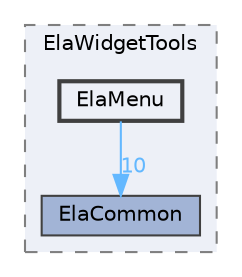digraph "ElaMenu"
{
 // LATEX_PDF_SIZE
  bgcolor="transparent";
  edge [fontname=Helvetica,fontsize=10,labelfontname=Helvetica,labelfontsize=10];
  node [fontname=Helvetica,fontsize=10,shape=box,height=0.2,width=0.4];
  compound=true
  subgraph clusterdir_c41e0d0e814e23de337c335e201650d3 {
    graph [ bgcolor="#edf0f7", pencolor="grey50", label="ElaWidgetTools", fontname=Helvetica,fontsize=10 style="filled,dashed", URL="dir_c41e0d0e814e23de337c335e201650d3.html",tooltip=""]
  dir_a7cb3baefd8faa092f0ee9caf615fc08 [label="ElaCommon", fillcolor="#a2b4d6", color="grey25", style="filled", URL="dir_a7cb3baefd8faa092f0ee9caf615fc08.html",tooltip=""];
  dir_860a243df7fff12625d007f7e2e47add [label="ElaMenu", fillcolor="#edf0f7", color="grey25", style="filled,bold", URL="dir_860a243df7fff12625d007f7e2e47add.html",tooltip=""];
  }
  dir_860a243df7fff12625d007f7e2e47add->dir_a7cb3baefd8faa092f0ee9caf615fc08 [headlabel="10", labeldistance=1.5 headhref="dir_000076_000071.html" href="dir_000076_000071.html" color="steelblue1" fontcolor="steelblue1"];
}
